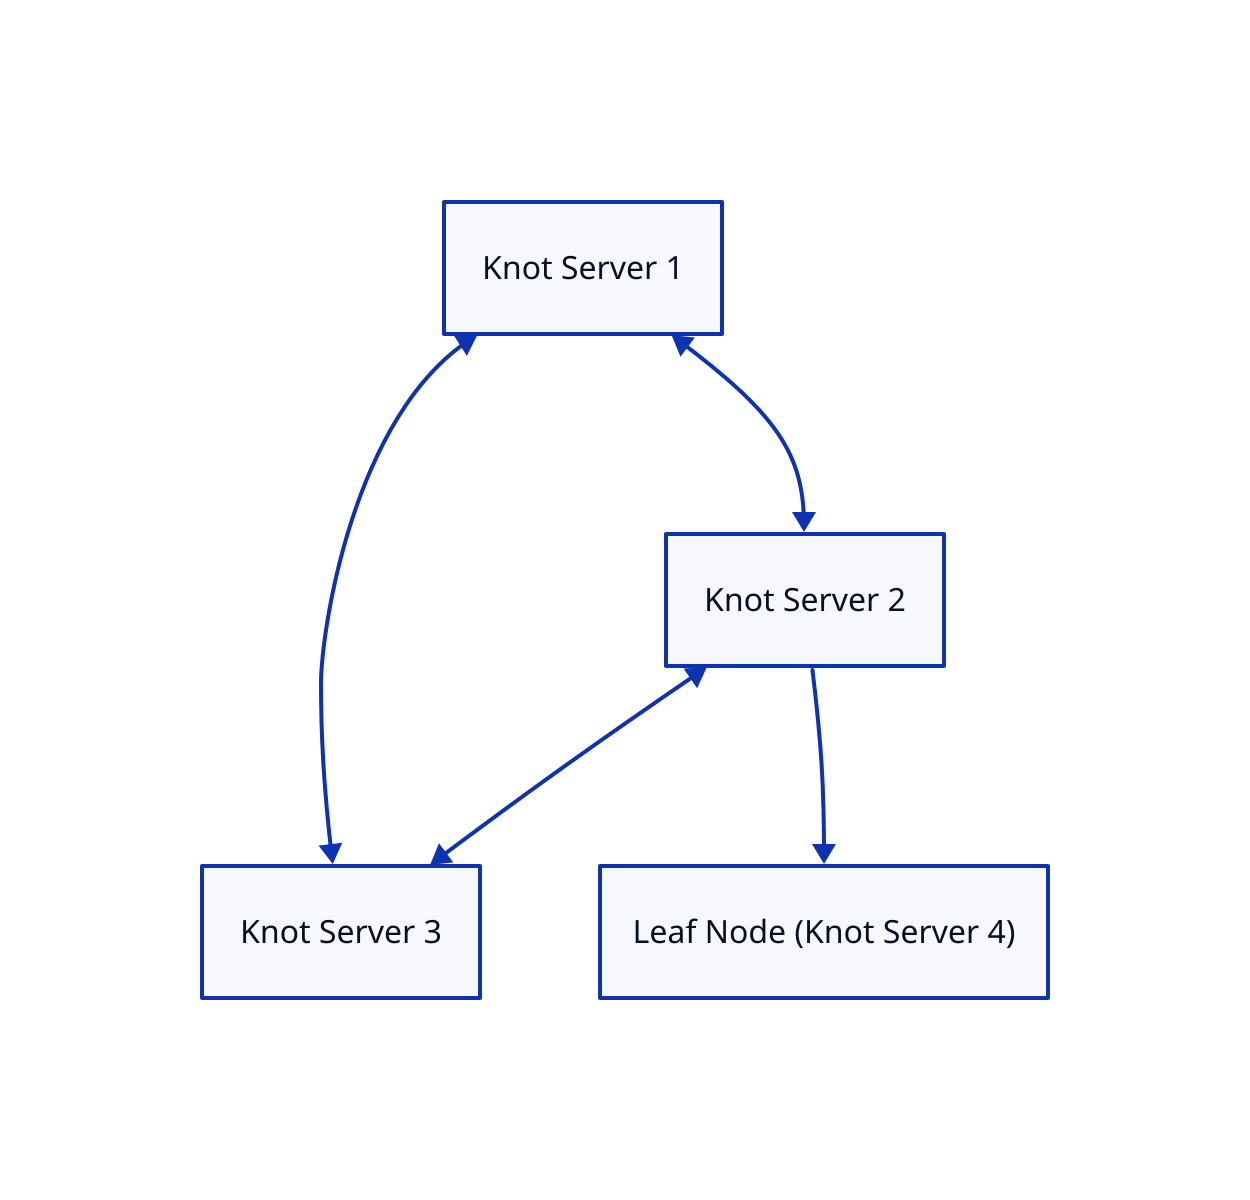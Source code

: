 Knot1: "Knot Server 1"
Knot2: "Knot Server 2"
Knot3: "Knot Server 3"
Leaf: "Leaf Node (Knot Server 4)"

Knot1 <-> Knot2
Knot2 <-> Knot3
Knot3 <-> Knot1

Knot2 -> Leaf